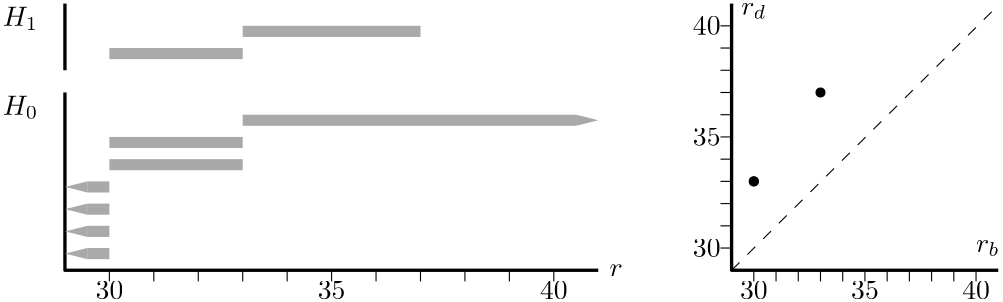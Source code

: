 <?xml version="1.0"?>
<!DOCTYPE ipe SYSTEM "ipe.dtd">
<ipe version="70212" creator="Ipe 7.2.13">
<info created="D:20200416105027" modified="D:20200604161236"/>
<ipestyle name="basic">
<symbol name="arrow/arc(spx)">
<path stroke="sym-stroke" fill="sym-stroke" pen="sym-pen">
0 0 m
-1 0.333 l
-1 -0.333 l
h
</path>
</symbol>
<symbol name="arrow/farc(spx)">
<path stroke="sym-stroke" fill="white" pen="sym-pen">
0 0 m
-1 0.333 l
-1 -0.333 l
h
</path>
</symbol>
<symbol name="arrow/ptarc(spx)">
<path stroke="sym-stroke" fill="sym-stroke" pen="sym-pen">
0 0 m
-1 0.333 l
-0.8 0 l
-1 -0.333 l
h
</path>
</symbol>
<symbol name="arrow/fptarc(spx)">
<path stroke="sym-stroke" fill="white" pen="sym-pen">
0 0 m
-1 0.333 l
-0.8 0 l
-1 -0.333 l
h
</path>
</symbol>
<symbol name="mark/circle(sx)" transformations="translations">
<path fill="sym-stroke">
0.6 0 0 0.6 0 0 e
0.4 0 0 0.4 0 0 e
</path>
</symbol>
<symbol name="mark/disk(sx)" transformations="translations">
<path fill="sym-stroke">
0.6 0 0 0.6 0 0 e
</path>
</symbol>
<symbol name="mark/fdisk(sfx)" transformations="translations">
<group>
<path fill="sym-fill">
0.5 0 0 0.5 0 0 e
</path>
<path fill="sym-stroke" fillrule="eofill">
0.6 0 0 0.6 0 0 e
0.4 0 0 0.4 0 0 e
</path>
</group>
</symbol>
<symbol name="mark/box(sx)" transformations="translations">
<path fill="sym-stroke" fillrule="eofill">
-0.6 -0.6 m
0.6 -0.6 l
0.6 0.6 l
-0.6 0.6 l
h
-0.4 -0.4 m
0.4 -0.4 l
0.4 0.4 l
-0.4 0.4 l
h
</path>
</symbol>
<symbol name="mark/square(sx)" transformations="translations">
<path fill="sym-stroke">
-0.6 -0.6 m
0.6 -0.6 l
0.6 0.6 l
-0.6 0.6 l
h
</path>
</symbol>
<symbol name="mark/fsquare(sfx)" transformations="translations">
<group>
<path fill="sym-fill">
-0.5 -0.5 m
0.5 -0.5 l
0.5 0.5 l
-0.5 0.5 l
h
</path>
<path fill="sym-stroke" fillrule="eofill">
-0.6 -0.6 m
0.6 -0.6 l
0.6 0.6 l
-0.6 0.6 l
h
-0.4 -0.4 m
0.4 -0.4 l
0.4 0.4 l
-0.4 0.4 l
h
</path>
</group>
</symbol>
<symbol name="mark/cross(sx)" transformations="translations">
<group>
<path fill="sym-stroke">
-0.43 -0.57 m
0.57 0.43 l
0.43 0.57 l
-0.57 -0.43 l
h
</path>
<path fill="sym-stroke">
-0.43 0.57 m
0.57 -0.43 l
0.43 -0.57 l
-0.57 0.43 l
h
</path>
</group>
</symbol>
<symbol name="arrow/fnormal(spx)">
<path stroke="sym-stroke" fill="white" pen="sym-pen">
0 0 m
-1 0.333 l
-1 -0.333 l
h
</path>
</symbol>
<symbol name="arrow/pointed(spx)">
<path stroke="sym-stroke" fill="sym-stroke" pen="sym-pen">
0 0 m
-1 0.333 l
-0.8 0 l
-1 -0.333 l
h
</path>
</symbol>
<symbol name="arrow/fpointed(spx)">
<path stroke="sym-stroke" fill="white" pen="sym-pen">
0 0 m
-1 0.333 l
-0.8 0 l
-1 -0.333 l
h
</path>
</symbol>
<symbol name="arrow/linear(spx)">
<path stroke="sym-stroke" pen="sym-pen">
-1 0.333 m
0 0 l
-1 -0.333 l
</path>
</symbol>
<symbol name="arrow/fdouble(spx)">
<path stroke="sym-stroke" fill="white" pen="sym-pen">
0 0 m
-1 0.333 l
-1 -0.333 l
h
-1 0 m
-2 0.333 l
-2 -0.333 l
h
</path>
</symbol>
<symbol name="arrow/double(spx)">
<path stroke="sym-stroke" fill="sym-stroke" pen="sym-pen">
0 0 m
-1 0.333 l
-1 -0.333 l
h
-1 0 m
-2 0.333 l
-2 -0.333 l
h
</path>
</symbol>
<pen name="heavier" value="0.8"/>
<pen name="fat" value="1.2"/>
<pen name="ultrafat" value="2"/>
<symbolsize name="large" value="5"/>
<symbolsize name="small" value="2"/>
<symbolsize name="tiny" value="1.1"/>
<arrowsize name="large" value="10"/>
<arrowsize name="small" value="5"/>
<arrowsize name="tiny" value="3"/>
<color name="red" value="1 0 0"/>
<color name="green" value="0 1 0"/>
<color name="blue" value="0 0 1"/>
<color name="yellow" value="1 1 0"/>
<color name="orange" value="1 0.647 0"/>
<color name="gold" value="1 0.843 0"/>
<color name="purple" value="0.627 0.125 0.941"/>
<color name="gray" value="0.745"/>
<color name="brown" value="0.647 0.165 0.165"/>
<color name="navy" value="0 0 0.502"/>
<color name="pink" value="1 0.753 0.796"/>
<color name="seagreen" value="0.18 0.545 0.341"/>
<color name="turquoise" value="0.251 0.878 0.816"/>
<color name="violet" value="0.933 0.51 0.933"/>
<color name="darkblue" value="0 0 0.545"/>
<color name="darkcyan" value="0 0.545 0.545"/>
<color name="darkgray" value="0.663"/>
<color name="darkgreen" value="0 0.392 0"/>
<color name="darkmagenta" value="0.545 0 0.545"/>
<color name="darkorange" value="1 0.549 0"/>
<color name="darkred" value="0.545 0 0"/>
<color name="lightblue" value="0.678 0.847 0.902"/>
<color name="lightcyan" value="0.878 1 1"/>
<color name="lightgray" value="0.827"/>
<color name="lightgreen" value="0.565 0.933 0.565"/>
<color name="lightyellow" value="1 1 0.878"/>
<dashstyle name="dashed" value="[4] 0"/>
<dashstyle name="dotted" value="[1 3] 0"/>
<dashstyle name="dash dotted" value="[4 2 1 2] 0"/>
<dashstyle name="dash dot dotted" value="[4 2 1 2 1 2] 0"/>
<textsize name="large" value="\large"/>
<textsize name="Large" value="\Large"/>
<textsize name="LARGE" value="\LARGE"/>
<textsize name="huge" value="\huge"/>
<textsize name="Huge" value="\Huge"/>
<textsize name="small" value="\small"/>
<textsize name="footnote" value="\footnotesize"/>
<textsize name="tiny" value="\tiny"/>
<textstyle name="center" begin="\begin{center}" end="\end{center}"/>
<textstyle name="itemize" begin="\begin{itemize}" end="\end{itemize}"/>
<textstyle name="item" begin="\begin{itemize}\item{}" end="\end{itemize}"/>
<gridsize name="4 pts" value="4"/>
<gridsize name="8 pts (~3 mm)" value="8"/>
<gridsize name="16 pts (~6 mm)" value="16"/>
<gridsize name="32 pts (~12 mm)" value="32"/>
<gridsize name="10 pts (~3.5 mm)" value="10"/>
<gridsize name="20 pts (~7 mm)" value="20"/>
<gridsize name="14 pts (~5 mm)" value="14"/>
<gridsize name="28 pts (~10 mm)" value="28"/>
<gridsize name="56 pts (~20 mm)" value="56"/>
<anglesize name="90 deg" value="90"/>
<anglesize name="60 deg" value="60"/>
<anglesize name="45 deg" value="45"/>
<anglesize name="30 deg" value="30"/>
<anglesize name="22.5 deg" value="22.5"/>
<opacity name="10%" value="0.1"/>
<opacity name="30%" value="0.3"/>
<opacity name="50%" value="0.5"/>
<opacity name="75%" value="0.75"/>
<tiling name="falling" angle="-60" step="4" width="1"/>
<tiling name="rising" angle="30" step="4" width="1"/>
</ipestyle>
<page>
<layer name="alpha"/>
<view layers="alpha" active="alpha"/>
<path layer="alpha" matrix="0.25 0 0 1 68 0" fill="darkgray">
80 708 m
80 712 l
112 712 l
112 708 l
h
</path>
<path matrix="0.25 0 0 1 68 8" fill="darkgray">
80 708 m
80 712 l
112 712 l
112 708 l
h
</path>
<path matrix="0.25 0 0 1 68 16" fill="darkgray">
80 708 m
80 712 l
112 712 l
112 708 l
h
</path>
<path matrix="0.25 0 0 1 68 24" fill="darkgray">
80 708 m
80 712 l
112 712 l
112 708 l
h
</path>
<path matrix="0.8 0 0 1 28.8 0" stroke="black" pen="fat">
64 768 m
64 704 l
304 704 l
304 704 l
</path>
<path matrix="1 0 0 1 16 0" stroke="black">
80 704 m
80 700 l
</path>
<path matrix="1 0 0 1 32 0" stroke="black">
80 704 m
80 700 l
</path>
<path matrix="1 0 0 1 48 0" stroke="black">
80 704 m
80 700 l
</path>
<path matrix="1 0 0 1 64 0" stroke="black">
80 704 m
80 700 l
</path>
<path matrix="1 0 0 1 80 0" stroke="black">
80 704 m
80 700 l
</path>
<path matrix="1 0 0 1 96 0" stroke="black">
80 704 m
80 700 l
</path>
<path matrix="1 0 0 1 112 0" stroke="black">
80 704 m
80 700 l
</path>
<path matrix="1 0 0 1 128 0" stroke="black">
80 704 m
80 700 l
</path>
<path matrix="1 0 0 1 144 0" stroke="black">
80 704 m
80 700 l
</path>
<path matrix="1 0 0 1 160 0" stroke="black">
80 704 m
80 700 l
</path>
<path matrix="1 0 0 1 176 0" stroke="black">
80 704 m
80 700 l
</path>
<text matrix="1 0 0 1 16 0" transformations="translations" pos="80 700" stroke="black" type="label" width="9.963" height="6.42" depth="0" halign="center" valign="top" style="math">30</text>
<text matrix="1 0 0 1 176 0" transformations="translations" pos="80 700" stroke="black" type="label" width="9.963" height="6.42" depth="0" halign="center" valign="top" style="math">40</text>
<text matrix="1 0 0 1 0 -8" transformations="translations" pos="64 768" stroke="black" type="label" width="12.751" height="6.812" depth="1.49" halign="center" valign="baseline" style="math">H_0</text>
<text matrix="1 0 0 1 -28 0" transformations="translations" pos="304 704" stroke="black" type="label" width="4.771" height="4.289" depth="0" valign="center" style="math">r</text>
<path matrix="1 0 0 1 0 -32" stroke="black" pen="fat">
320 832 m
320 736 l
416 736 l
416 736 l
</path>
<text matrix="1 0 0 1 104 8" transformations="translations" pos="304 704" stroke="black" type="label" width="8.496" height="4.294" depth="1.49" valign="center" style="math">r_b</text>
<text matrix="1 0 0 1 264 28" transformations="translations" pos="64 768" stroke="black" type="label" width="9.14" height="4.294" depth="1.49" halign="center" valign="baseline" style="math">r_d</text>
<path matrix="1 0 0 1 0 -16" stroke="black">
328 720 m
328 716 l
328 716 l
</path>
<path matrix="1 0 0 1 8 -16" stroke="black">
328 720 m
328 716 l
328 716 l
</path>
<path matrix="1 0 0 1 16 -16" stroke="black">
328 720 m
328 716 l
328 716 l
</path>
<path matrix="1 0 0 1 24 -16" stroke="black">
328 720 m
328 716 l
328 716 l
</path>
<path matrix="1 0 0 1 32 -16" stroke="black">
328 720 m
328 716 l
328 716 l
</path>
<path matrix="1 0 0 1 40 -16" stroke="black">
328 720 m
328 716 l
328 716 l
</path>
<path matrix="1 0 0 1 48 -16" stroke="black">
328 720 m
328 716 l
328 716 l
</path>
<path matrix="1 0 0 1 56 -16" stroke="black">
328 720 m
328 716 l
328 716 l
</path>
<path matrix="1 0 0 1 64 -16" stroke="black">
328 720 m
328 716 l
328 716 l
</path>
<path matrix="1 0 0 1 72 -16" stroke="black">
328 720 m
328 716 l
328 716 l
</path>
<path matrix="1 0 0 1 80 -16" stroke="black">
328 720 m
328 716 l
328 716 l
</path>
<text matrix="1 0 0 1 248 0" transformations="translations" pos="80 700" stroke="black" type="label" width="9.963" height="6.42" depth="0" halign="center" valign="top" style="math">30</text>
<path stroke="black">
320 712 m
316 712 l
316 712 l
</path>
<path matrix="1 0 0 1 0 8" stroke="black">
320 712 m
316 712 l
316 712 l
</path>
<path matrix="1 0 0 1 0 16" stroke="black">
320 712 m
316 712 l
316 712 l
</path>
<path matrix="1 0 0 1 0 24" stroke="black">
320 712 m
316 712 l
316 712 l
</path>
<path matrix="1 0 0 1 0 32" stroke="black">
320 712 m
316 712 l
316 712 l
</path>
<path matrix="1 0 0 1 0 40" stroke="black">
320 712 m
316 712 l
316 712 l
</path>
<path matrix="1 0 0 1 0 48" stroke="black">
320 712 m
316 712 l
316 712 l
</path>
<path matrix="1 0 0 1 0 56" stroke="black">
320 712 m
316 712 l
316 712 l
</path>
<path matrix="1 0 0 1 0 64" stroke="black">
320 712 m
316 712 l
316 712 l
</path>
<path matrix="1 0 0 1 0 72" stroke="black">
320 712 m
316 712 l
316 712 l
</path>
<path matrix="1 0 0 1 0 80" stroke="black">
320 712 m
316 712 l
316 712 l
</path>
<text matrix="1 0 0 1 236 12" transformations="translations" pos="80 700" stroke="black" type="label" width="9.963" height="6.42" depth="0" halign="right" valign="center" style="math">30</text>
<text matrix="1 0 0 1 236 52" transformations="translations" pos="80 700" stroke="black" type="label" width="9.963" height="6.42" depth="0" halign="right" valign="center" style="math">35</text>
<text matrix="1 0 0 1 236 92" transformations="translations" pos="80 700" stroke="black" type="label" width="9.963" height="6.42" depth="0" halign="right" valign="center" style="math">40</text>
<path matrix="0.8 0 0 0.795062 63.9999 144.276" stroke="black" dash="dashed">
320 704 m
440 824 l
440 824 l
</path>
<path matrix="1 0 0 0.75 48 212" stroke="black" pen="fat">
32 784 m
32 752 l
</path>
<text matrix="1 0 0 1 0 24" transformations="translations" pos="64 768" stroke="black" type="label" width="12.751" height="6.812" depth="1.49" halign="center" valign="baseline" style="math">H_1</text>
<path stroke="black" pen="fat">
384 720 m
384 720 l
384 720 l
384 720 l
h
</path>
<text matrix="1 0 0 1 96 0" transformations="translations" pos="80 700" stroke="black" type="label" width="9.963" height="6.42" depth="0" halign="center" valign="top" style="math">35</text>
<path matrix="1.5 0 0 1 -24 72" fill="darkgray">
80 708 m
80 712 l
112 712 l
112 708 l
h
</path>
<path matrix="2 0 0 1 -16 80" fill="darkgray">
80 708 m
80 712 l
112 712 l
112 708 l
h
</path>
<path matrix="1.5 0 0 1 -24 32" fill="darkgray">
80 708 m
80 712 l
112 712 l
112 708 l
h
</path>
<path matrix="3.75 0 0 1 -156 48" fill="darkgray">
80 708 m
80 712 l
112 712 l
112 708 l
h
</path>
<text matrix="1 0 0 1 328 0" transformations="translations" pos="80 700" stroke="black" type="label" width="9.963" height="6.42" depth="0" halign="center" valign="top" style="math">40</text>
<text matrix="1 0 0 1 288 0" transformations="translations" pos="80 700" stroke="black" type="label" width="9.963" height="6.42" depth="0" halign="center" valign="top" style="math">35</text>
<use matrix="1 0 0 1 -24 -48" name="mark/fdisk(sfx)" pos="352 784" size="normal" stroke="black"/>
<use matrix="1 0 0 1 -24 -48" name="mark/disk(sx)" pos="352 784" size="normal" stroke="black"/>
<use matrix="1 0 0 1 0 -16" name="mark/disk(sx)" pos="352 784" size="normal" stroke="black"/>
<path matrix="-1 0 0 -0.25 376 924" fill="darkgray">
288 752 m
288 768 l
296 760 l
288 752 l
</path>
<path matrix="-1 0 0 -0.25 376 916" fill="darkgray">
288 752 m
288 768 l
296 760 l
288 752 l
</path>
<path matrix="-1 0 0 -0.25 376 908" fill="darkgray">
288 752 m
288 768 l
296 760 l
288 752 l
</path>
<path matrix="-1 0 0 -0.25 376 900" fill="darkgray">
288 752 m
288 768 l
296 760 l
288 752 l
</path>
<path matrix="1 0 0 -0.25 -24 948" fill="darkgray">
288 752 m
288 768 l
296 760 l
288 752 l
</path>
<path matrix="1.5 0 0 1 -24 40" fill="darkgray">
80 708 m
80 712 l
112 712 l
112 708 l
h
</path>
</page>
</ipe>
